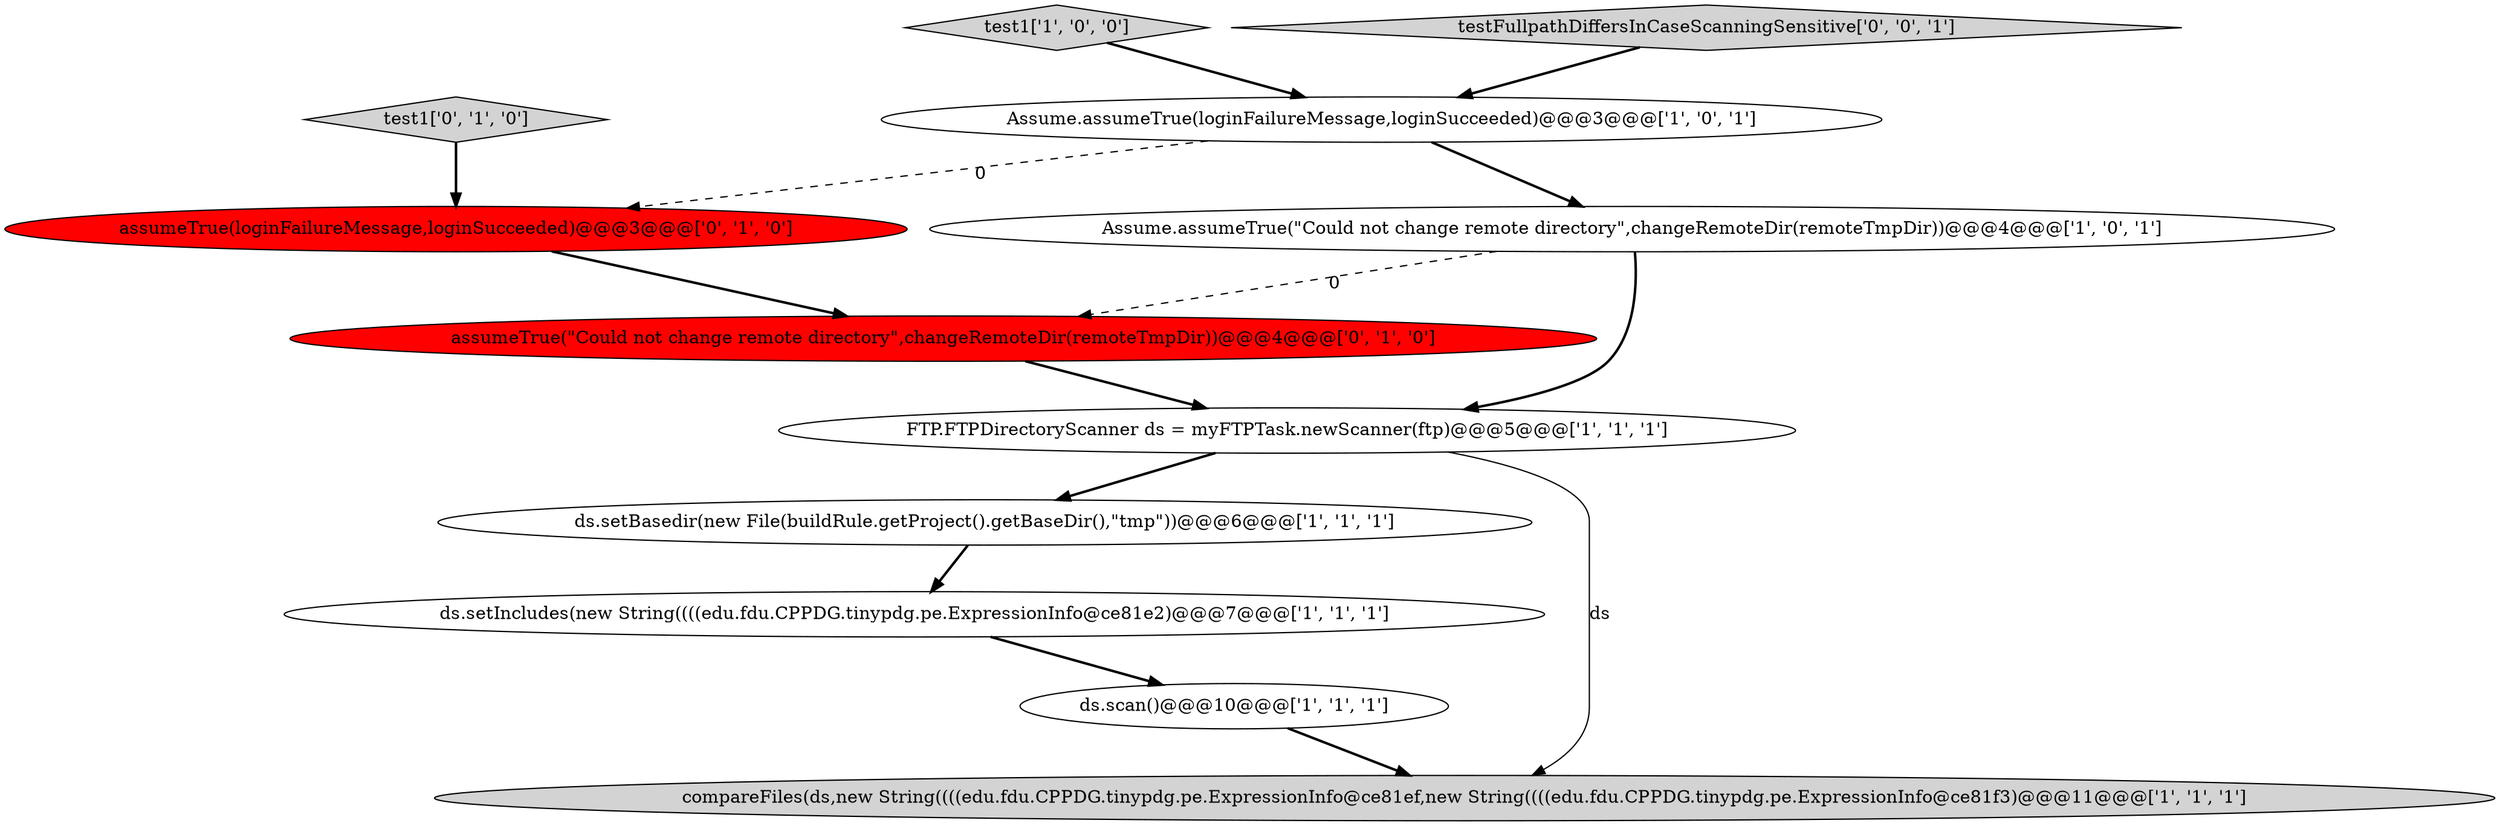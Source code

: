 digraph {
1 [style = filled, label = "ds.scan()@@@10@@@['1', '1', '1']", fillcolor = white, shape = ellipse image = "AAA0AAABBB1BBB"];
0 [style = filled, label = "ds.setBasedir(new File(buildRule.getProject().getBaseDir(),\"tmp\"))@@@6@@@['1', '1', '1']", fillcolor = white, shape = ellipse image = "AAA0AAABBB1BBB"];
5 [style = filled, label = "Assume.assumeTrue(loginFailureMessage,loginSucceeded)@@@3@@@['1', '0', '1']", fillcolor = white, shape = ellipse image = "AAA0AAABBB1BBB"];
10 [style = filled, label = "test1['0', '1', '0']", fillcolor = lightgray, shape = diamond image = "AAA0AAABBB2BBB"];
4 [style = filled, label = "FTP.FTPDirectoryScanner ds = myFTPTask.newScanner(ftp)@@@5@@@['1', '1', '1']", fillcolor = white, shape = ellipse image = "AAA0AAABBB1BBB"];
8 [style = filled, label = "assumeTrue(loginFailureMessage,loginSucceeded)@@@3@@@['0', '1', '0']", fillcolor = red, shape = ellipse image = "AAA1AAABBB2BBB"];
7 [style = filled, label = "compareFiles(ds,new String((((edu.fdu.CPPDG.tinypdg.pe.ExpressionInfo@ce81ef,new String((((edu.fdu.CPPDG.tinypdg.pe.ExpressionInfo@ce81f3)@@@11@@@['1', '1', '1']", fillcolor = lightgray, shape = ellipse image = "AAA0AAABBB1BBB"];
6 [style = filled, label = "test1['1', '0', '0']", fillcolor = lightgray, shape = diamond image = "AAA0AAABBB1BBB"];
11 [style = filled, label = "testFullpathDiffersInCaseScanningSensitive['0', '0', '1']", fillcolor = lightgray, shape = diamond image = "AAA0AAABBB3BBB"];
9 [style = filled, label = "assumeTrue(\"Could not change remote directory\",changeRemoteDir(remoteTmpDir))@@@4@@@['0', '1', '0']", fillcolor = red, shape = ellipse image = "AAA1AAABBB2BBB"];
2 [style = filled, label = "Assume.assumeTrue(\"Could not change remote directory\",changeRemoteDir(remoteTmpDir))@@@4@@@['1', '0', '1']", fillcolor = white, shape = ellipse image = "AAA0AAABBB1BBB"];
3 [style = filled, label = "ds.setIncludes(new String((((edu.fdu.CPPDG.tinypdg.pe.ExpressionInfo@ce81e2)@@@7@@@['1', '1', '1']", fillcolor = white, shape = ellipse image = "AAA0AAABBB1BBB"];
0->3 [style = bold, label=""];
5->8 [style = dashed, label="0"];
6->5 [style = bold, label=""];
5->2 [style = bold, label=""];
11->5 [style = bold, label=""];
10->8 [style = bold, label=""];
3->1 [style = bold, label=""];
2->9 [style = dashed, label="0"];
2->4 [style = bold, label=""];
1->7 [style = bold, label=""];
4->7 [style = solid, label="ds"];
9->4 [style = bold, label=""];
4->0 [style = bold, label=""];
8->9 [style = bold, label=""];
}
